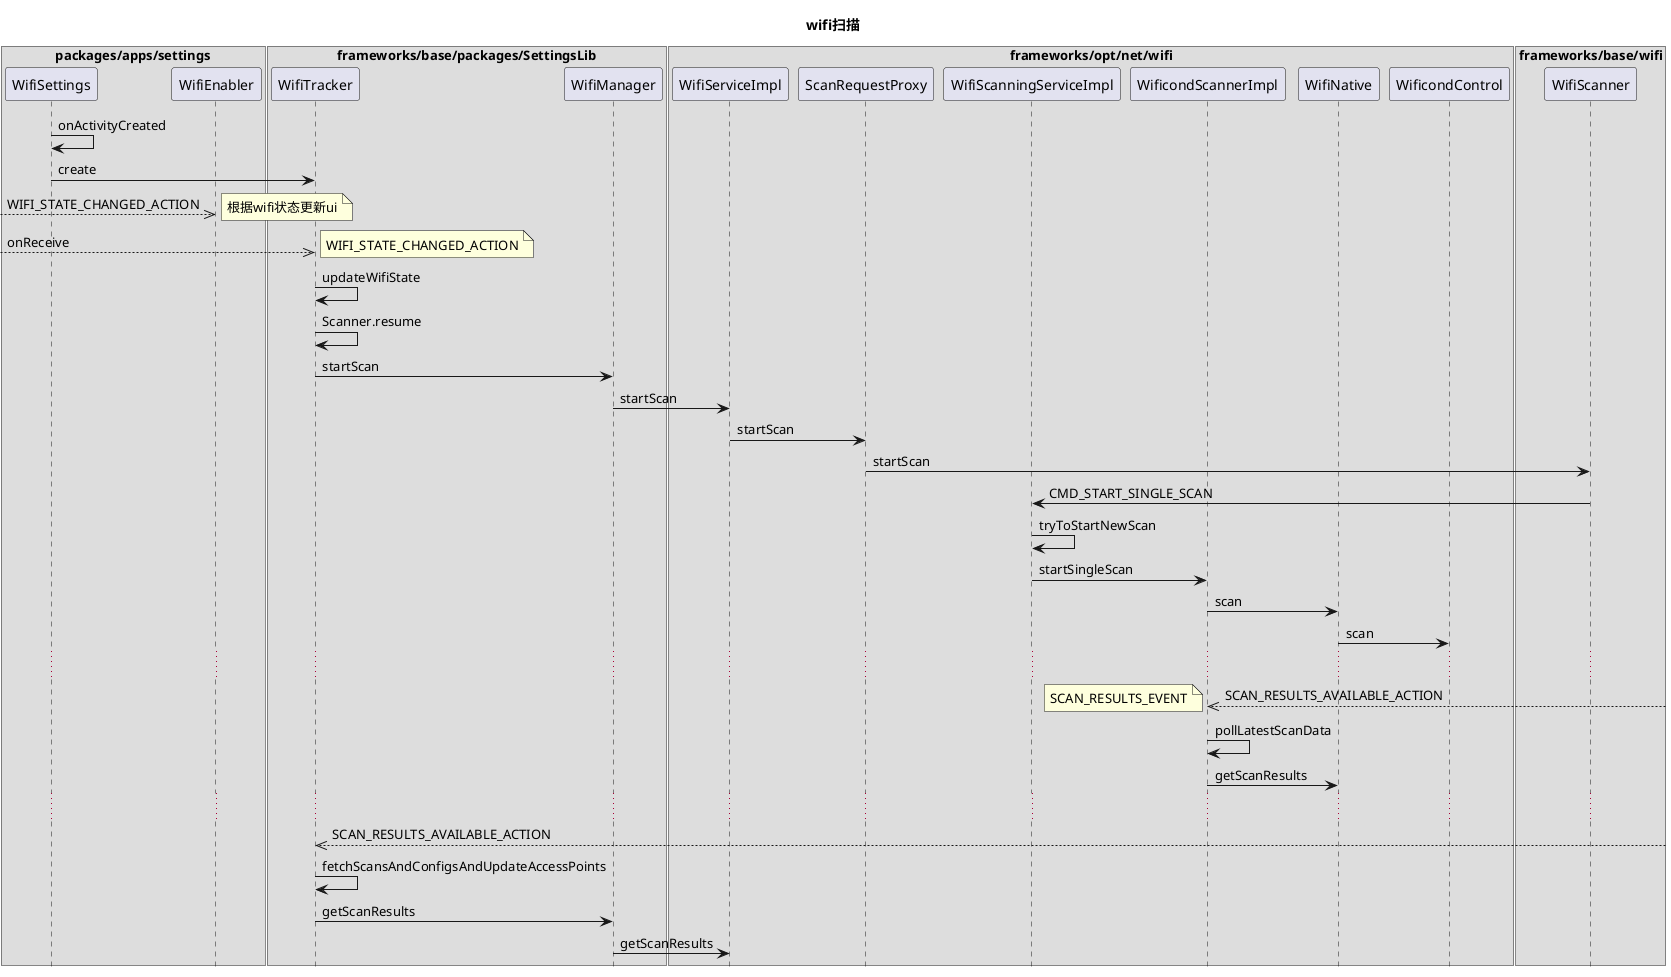 @startuml
title wifi扫描
hide footbox

box "packages/apps/settings"
participant WifiSettings
participant WifiEnabler
end box

WifiSettings->WifiSettings:onActivityCreated
WifiSettings->WifiTracker:create
[-->>WifiEnabler:WIFI_STATE_CHANGED_ACTION
note right:根据wifi状态更新ui

box "frameworks/base/packages/SettingsLib"
participant WifiTracker
participant WifiManager
end box
-->>WifiTracker:onReceive
note right:WIFI_STATE_CHANGED_ACTION
WifiTracker->WifiTracker:updateWifiState
WifiTracker->WifiTracker:Scanner.resume
WifiTracker->WifiManager:startScan
WifiManager->WifiServiceImpl:startScan


box "frameworks/opt/net/wifi"
participant WifiServiceImpl
participant ScanRequestProxy
participant WifiScanningServiceImpl
participant WificondScannerImpl
participant WifiNative
participant WificondControl
end box
WifiServiceImpl->ScanRequestProxy:startScan
ScanRequestProxy->WifiScanner:startScan

box "frameworks/base/wifi"
participant WifiScanner
end box
WifiScanner->WifiScanningServiceImpl:CMD_START_SINGLE_SCAN
WifiScanningServiceImpl->WifiScanningServiceImpl:tryToStartNewScan
WifiScanningServiceImpl->WificondScannerImpl:startSingleScan
WificondScannerImpl->WifiNative:scan
WifiNative->WificondControl:scan

...
WificondScannerImpl<<--]:SCAN_RESULTS_AVAILABLE_ACTION
note left:SCAN_RESULTS_EVENT
WificondScannerImpl->WificondScannerImpl:pollLatestScanData
WificondScannerImpl->WifiNative:getScanResults


...
WifiTracker<<--]:SCAN_RESULTS_AVAILABLE_ACTION
WifiTracker->WifiTracker:fetchScansAndConfigsAndUpdateAccessPoints
WifiTracker->WifiManager:getScanResults
WifiManager->WifiServiceImpl:getScanResults





@enduml